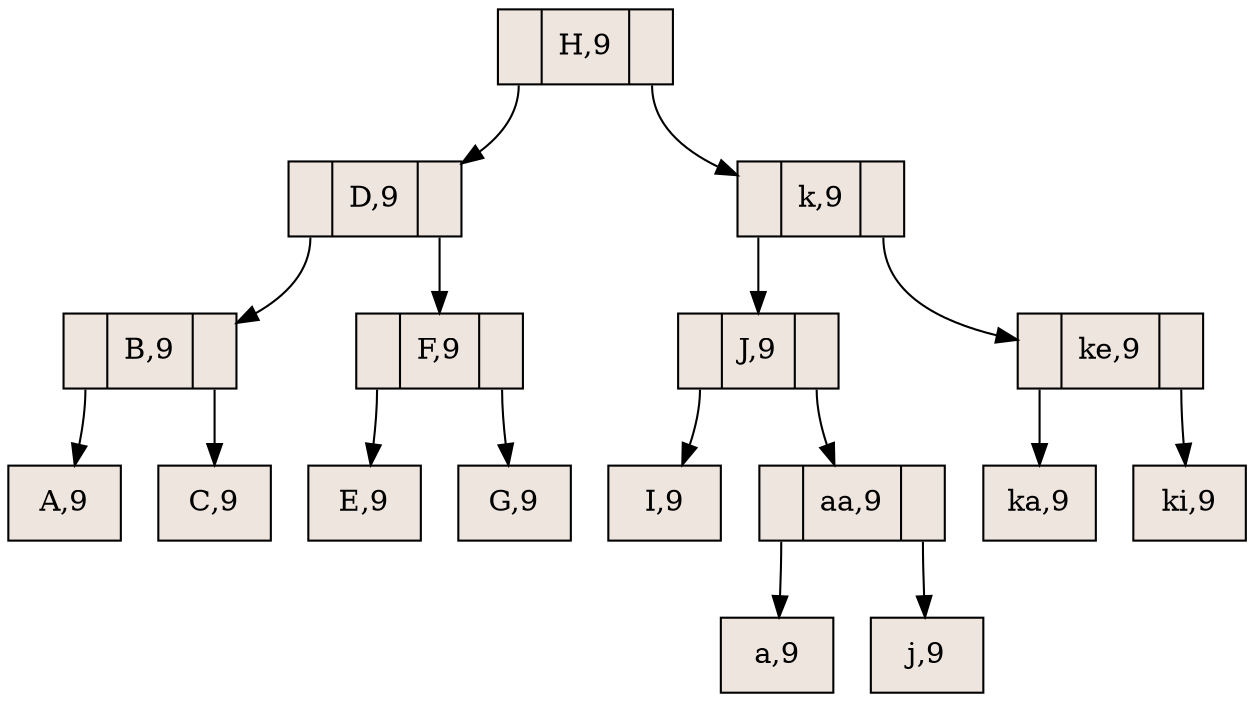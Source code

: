 digraph grafica{
 rankdir=TB;
node [
shape =record, fillcolor=seashell2, style =filled, ];
"nodo8"
[ label="<C0>| H,9|<C1>"];
"nodo4"
[ label="<C0>| D,9|<C1>"];
"nodo2"
[ label="<C0>| B,9|<C1>"];
"nodo1"
[ label=" A,9"];
nodo2:C0->nodo1
"nodo3"
[ label=" C,9"];
nodo2:C1->nodo3
nodo4:C0->nodo2
"nodo6"
[ label="<C0>| F,9|<C1>"];
"nodo5"
[ label=" E,9"];
nodo6:C0->nodo5
"nodo7"
[ label=" G,9"];
nodo6:C1->nodo7
nodo4:C1->nodo6
nodo8:C0->nodo4
"nodo13"
[ label="<C0>| k,9|<C1>"];
"nodo11"
[ label="<C0>| J,9|<C1>"];
"nodo9"
[ label=" I,9"];
nodo11:C0->nodo9
"nodo17"
[ label="<C0>| aa,9|<C1>"];
"nodo18"
[ label=" a,9"];
nodo17:C0->nodo18
"nodo12"
[ label=" j,9"];
nodo17:C1->nodo12
nodo11:C1->nodo17
nodo13:C0->nodo11
"nodo15"
[ label="<C0>| ke,9|<C1>"];
"nodo14"
[ label=" ka,9"];
nodo15:C0->nodo14
"nodo16"
[ label=" ki,9"];
nodo15:C1->nodo16
nodo13:C1->nodo15
nodo8:C1->nodo13
}